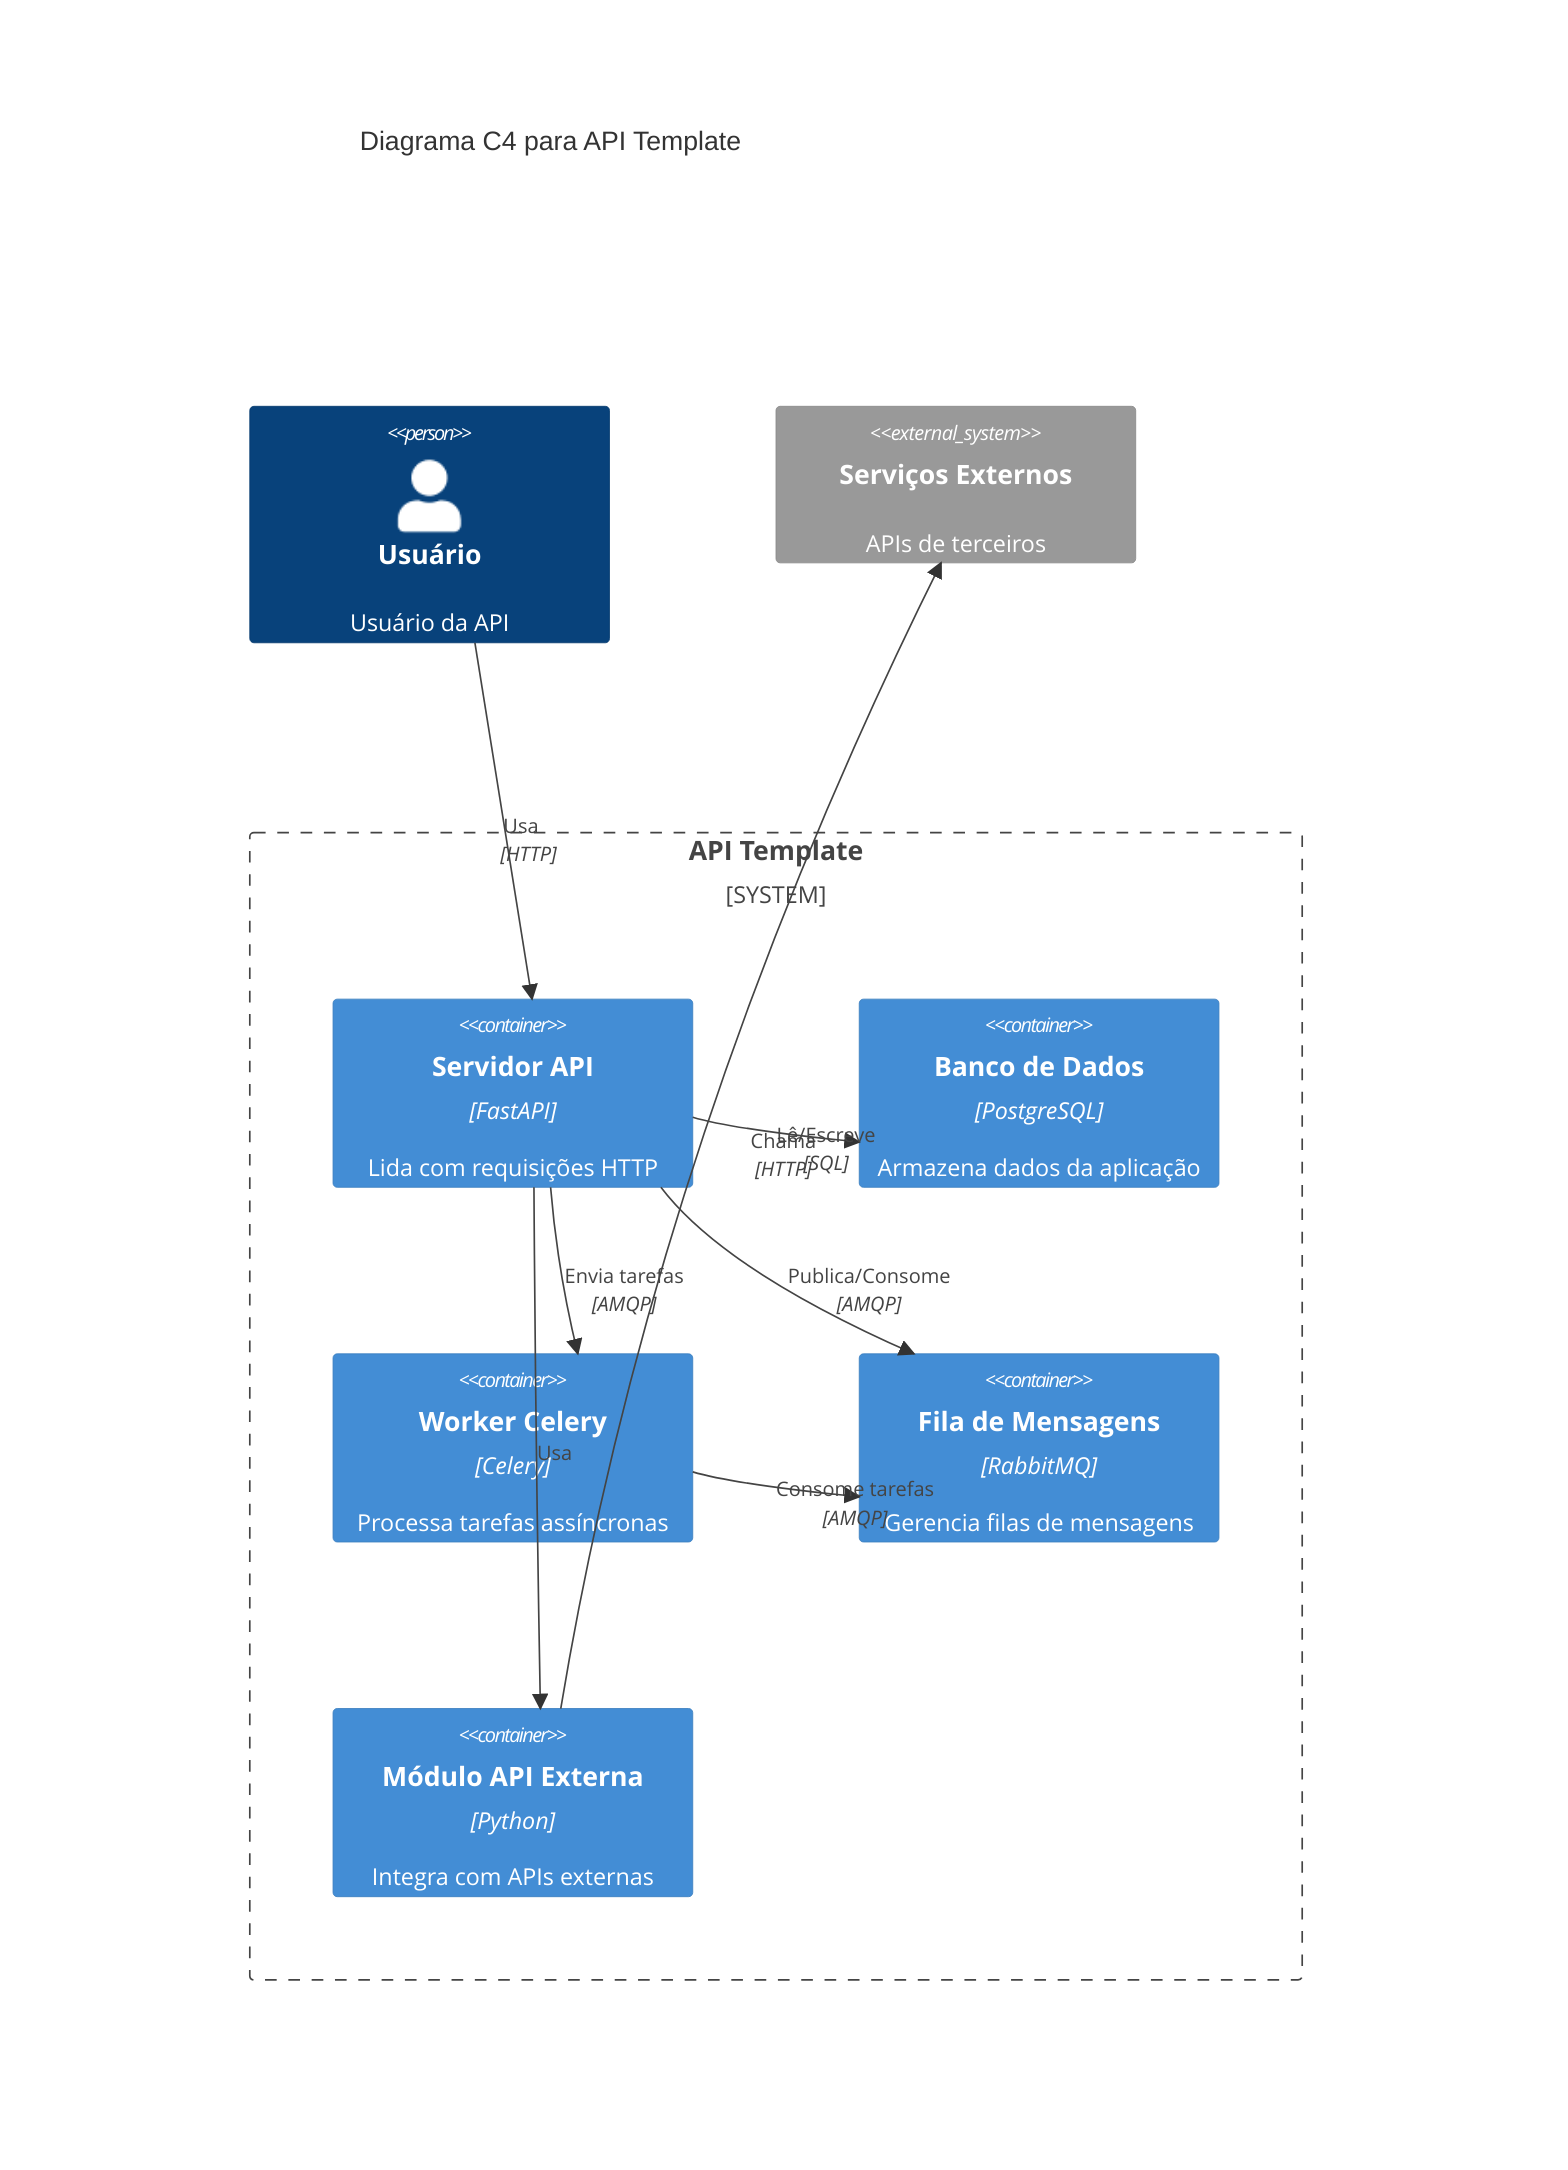 C4Container
    title Diagrama C4 para API Template

    Person(user, "Usuário", "Usuário da API")
    System_Boundary(api, "API Template") {
        Container(api_server, "Servidor API", "FastAPI", "Lida com requisições HTTP")
        Container(db, "Banco de Dados", "PostgreSQL", "Armazena dados da aplicação")
        Container(celery_worker, "Worker Celery", "Celery", "Processa tarefas assíncronas")
        Container(message_queue, "Fila de Mensagens", "RabbitMQ", "Gerencia filas de mensagens")
        Container(external_api, "Módulo API Externa", "Python", "Integra com APIs externas")
    }
    System_Ext(external_services, "Serviços Externos", "APIs de terceiros")

    Rel(user, api_server, "Usa", "HTTP")
    Rel(api_server, db, "Lê/Escreve", "SQL")
    Rel(api_server, celery_worker, "Envia tarefas", "AMQP")
    Rel(api_server, message_queue, "Publica/Consome", "AMQP")
    Rel(celery_worker, message_queue, "Consome tarefas", "AMQP")
    Rel(api_server, external_api, "Usa")
    Rel(external_api, external_services, "Chama", "HTTP")